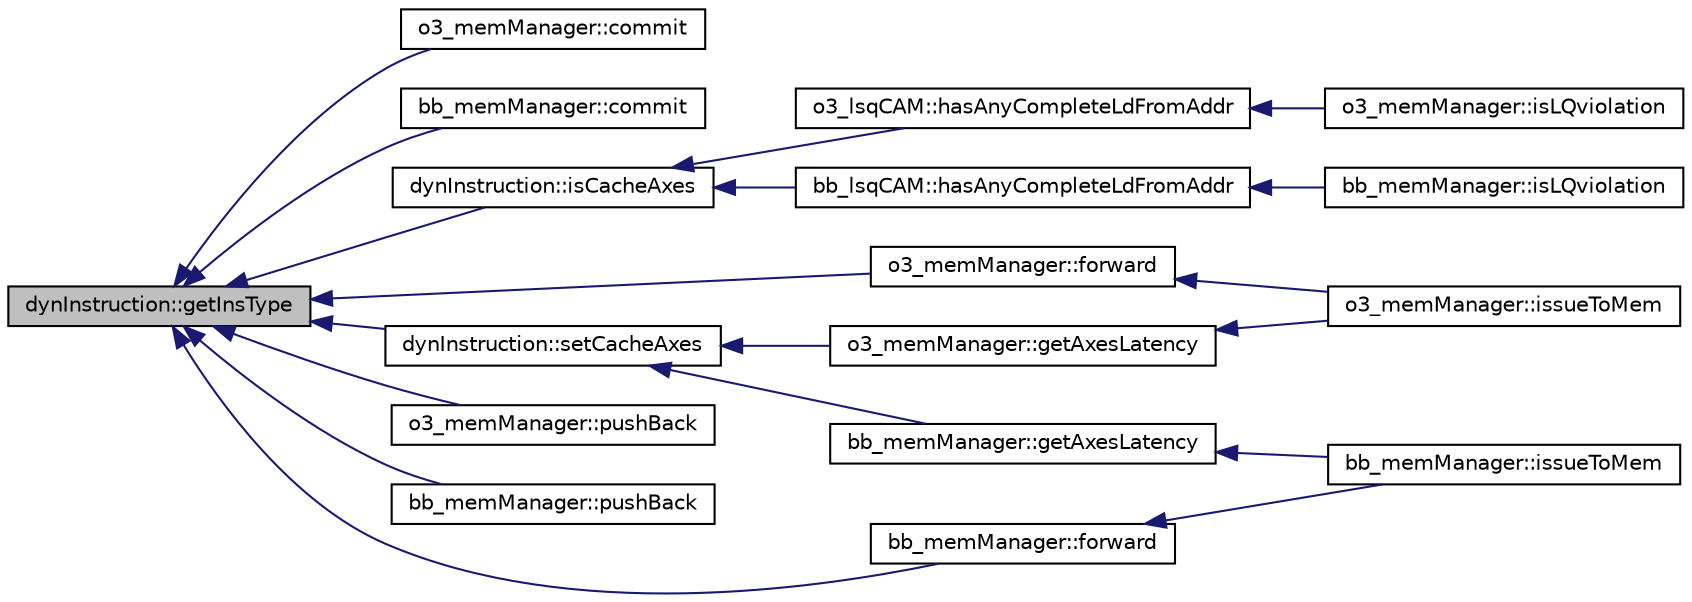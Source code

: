 digraph G
{
  edge [fontname="Helvetica",fontsize="10",labelfontname="Helvetica",labelfontsize="10"];
  node [fontname="Helvetica",fontsize="10",shape=record];
  rankdir=LR;
  Node1 [label="dynInstruction::getInsType",height=0.2,width=0.4,color="black", fillcolor="grey75", style="filled" fontcolor="black"];
  Node1 -> Node2 [dir=back,color="midnightblue",fontsize="10",style="solid",fontname="Helvetica"];
  Node2 [label="o3_memManager::commit",height=0.2,width=0.4,color="black", fillcolor="white", style="filled",URL="$classo3__memManager.html#ae95cfddde7894d5cd3a865c857faba54"];
  Node1 -> Node3 [dir=back,color="midnightblue",fontsize="10",style="solid",fontname="Helvetica"];
  Node3 [label="bb_memManager::commit",height=0.2,width=0.4,color="black", fillcolor="white", style="filled",URL="$classbb__memManager.html#ab958617a391b9a77dfce6acc3a42f9c9"];
  Node1 -> Node4 [dir=back,color="midnightblue",fontsize="10",style="solid",fontname="Helvetica"];
  Node4 [label="o3_memManager::forward",height=0.2,width=0.4,color="black", fillcolor="white", style="filled",URL="$classo3__memManager.html#a9ccbaf680579ad2517f01a92dbe147e5"];
  Node4 -> Node5 [dir=back,color="midnightblue",fontsize="10",style="solid",fontname="Helvetica"];
  Node5 [label="o3_memManager::issueToMem",height=0.2,width=0.4,color="black", fillcolor="white", style="filled",URL="$classo3__memManager.html#a124d7a6a84cf5cbc75a171a773784fbb"];
  Node1 -> Node6 [dir=back,color="midnightblue",fontsize="10",style="solid",fontname="Helvetica"];
  Node6 [label="bb_memManager::forward",height=0.2,width=0.4,color="black", fillcolor="white", style="filled",URL="$classbb__memManager.html#a4c5cbd9433771d0b9a76a39c6771c573"];
  Node6 -> Node7 [dir=back,color="midnightblue",fontsize="10",style="solid",fontname="Helvetica"];
  Node7 [label="bb_memManager::issueToMem",height=0.2,width=0.4,color="black", fillcolor="white", style="filled",URL="$classbb__memManager.html#a935b7f91aa6edfa7f215a7f59415b0f7"];
  Node1 -> Node8 [dir=back,color="midnightblue",fontsize="10",style="solid",fontname="Helvetica"];
  Node8 [label="dynInstruction::isCacheAxes",height=0.2,width=0.4,color="black", fillcolor="white", style="filled",URL="$classdynInstruction.html#ac32e54db50317ce6bd959d7a219a866f"];
  Node8 -> Node9 [dir=back,color="midnightblue",fontsize="10",style="solid",fontname="Helvetica"];
  Node9 [label="o3_lsqCAM::hasAnyCompleteLdFromAddr",height=0.2,width=0.4,color="black", fillcolor="white", style="filled",URL="$classo3__lsqCAM.html#a603e22c5cb8d5049e843de830158b4e4"];
  Node9 -> Node10 [dir=back,color="midnightblue",fontsize="10",style="solid",fontname="Helvetica"];
  Node10 [label="o3_memManager::isLQviolation",height=0.2,width=0.4,color="black", fillcolor="white", style="filled",URL="$classo3__memManager.html#afdb19a44895888ec99fb6495dccc1dcc"];
  Node8 -> Node11 [dir=back,color="midnightblue",fontsize="10",style="solid",fontname="Helvetica"];
  Node11 [label="bb_lsqCAM::hasAnyCompleteLdFromAddr",height=0.2,width=0.4,color="black", fillcolor="white", style="filled",URL="$classbb__lsqCAM.html#aebf4f953b2028965a759235b5f2ac338"];
  Node11 -> Node12 [dir=back,color="midnightblue",fontsize="10",style="solid",fontname="Helvetica"];
  Node12 [label="bb_memManager::isLQviolation",height=0.2,width=0.4,color="black", fillcolor="white", style="filled",URL="$classbb__memManager.html#a2090ef5dc032777a51fb93d0b578256e"];
  Node1 -> Node13 [dir=back,color="midnightblue",fontsize="10",style="solid",fontname="Helvetica"];
  Node13 [label="o3_memManager::pushBack",height=0.2,width=0.4,color="black", fillcolor="white", style="filled",URL="$classo3__memManager.html#a7bfed5553c2212750ee610da67bc43e7"];
  Node1 -> Node14 [dir=back,color="midnightblue",fontsize="10",style="solid",fontname="Helvetica"];
  Node14 [label="bb_memManager::pushBack",height=0.2,width=0.4,color="black", fillcolor="white", style="filled",URL="$classbb__memManager.html#ac5be071d8bb76ed1629e3b5a1d55d51d"];
  Node1 -> Node15 [dir=back,color="midnightblue",fontsize="10",style="solid",fontname="Helvetica"];
  Node15 [label="dynInstruction::setCacheAxes",height=0.2,width=0.4,color="black", fillcolor="white", style="filled",URL="$classdynInstruction.html#a3426a2abaef02c82f0c959143319586a"];
  Node15 -> Node16 [dir=back,color="midnightblue",fontsize="10",style="solid",fontname="Helvetica"];
  Node16 [label="o3_memManager::getAxesLatency",height=0.2,width=0.4,color="black", fillcolor="white", style="filled",URL="$classo3__memManager.html#aeef4a4447f1777bb2a4c63920796c1a4"];
  Node16 -> Node5 [dir=back,color="midnightblue",fontsize="10",style="solid",fontname="Helvetica"];
  Node15 -> Node17 [dir=back,color="midnightblue",fontsize="10",style="solid",fontname="Helvetica"];
  Node17 [label="bb_memManager::getAxesLatency",height=0.2,width=0.4,color="black", fillcolor="white", style="filled",URL="$classbb__memManager.html#a892e36a7d531f828f084e75557023f5d"];
  Node17 -> Node7 [dir=back,color="midnightblue",fontsize="10",style="solid",fontname="Helvetica"];
}
